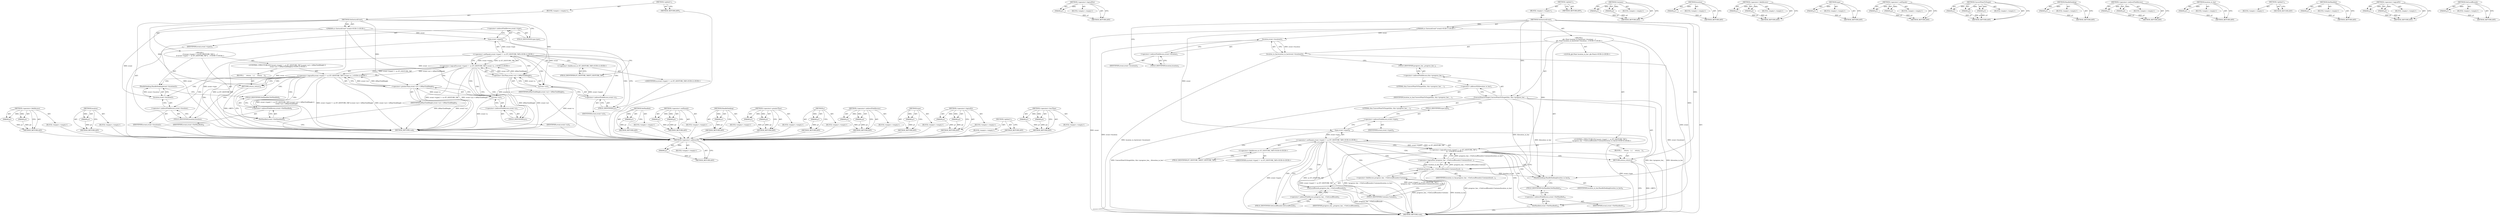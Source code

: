digraph "&lt;operator&gt;.lessThan" {
vulnerable_89 [label=<(METHOD,&lt;operator&gt;.addressOf)>];
vulnerable_90 [label=<(PARAM,p1)>];
vulnerable_91 [label=<(BLOCK,&lt;empty&gt;,&lt;empty&gt;)>];
vulnerable_92 [label=<(METHOD_RETURN,ANY)>];
vulnerable_112 [label=<(METHOD,&lt;operator&gt;.logicalNot)>];
vulnerable_113 [label=<(PARAM,p1)>];
vulnerable_114 [label=<(BLOCK,&lt;empty&gt;,&lt;empty&gt;)>];
vulnerable_115 [label=<(METHOD_RETURN,ANY)>];
vulnerable_6 [label=<(METHOD,&lt;global&gt;)<SUB>1</SUB>>];
vulnerable_7 [label=<(BLOCK,&lt;empty&gt;,&lt;empty&gt;)<SUB>1</SUB>>];
vulnerable_8 [label=<(METHOD,OnGestureEvent)<SUB>1</SUB>>];
vulnerable_9 [label="<(PARAM,ui::GestureEvent* event)<SUB>1</SUB>>"];
vulnerable_10 [label="<(BLOCK,{
  gfx::Point location_in_bar(event-&gt;location(...,{
  gfx::Point location_in_bar(event-&gt;location(...)<SUB>1</SUB>>"];
vulnerable_11 [label="<(LOCAL,gfx.Point location_in_bar: gfx.Point)<SUB>2</SUB>>"];
vulnerable_12 [label=<(location_in_bar,location_in_bar(event-&gt;location()))<SUB>2</SUB>>];
vulnerable_13 [label=<(location,event-&gt;location())<SUB>2</SUB>>];
vulnerable_14 [label=<(&lt;operator&gt;.indirectFieldAccess,event-&gt;location)<SUB>2</SUB>>];
vulnerable_15 [label=<(IDENTIFIER,event,event-&gt;location())<SUB>2</SUB>>];
vulnerable_16 [label=<(FIELD_IDENTIFIER,location,location)<SUB>2</SUB>>];
vulnerable_17 [label=<(ConvertPointToTarget,ConvertPointToTarget(this, this-&gt;progress_bar_,...)<SUB>3</SUB>>];
vulnerable_18 [label=<(LITERAL,this,ConvertPointToTarget(this, this-&gt;progress_bar_,...)<SUB>3</SUB>>];
vulnerable_19 [label=<(&lt;operator&gt;.indirectFieldAccess,this-&gt;progress_bar_)<SUB>3</SUB>>];
vulnerable_20 [label=<(LITERAL,this,ConvertPointToTarget(this, this-&gt;progress_bar_,...)<SUB>3</SUB>>];
vulnerable_21 [label=<(FIELD_IDENTIFIER,progress_bar_,progress_bar_)<SUB>3</SUB>>];
vulnerable_22 [label=<(&lt;operator&gt;.addressOf,&amp;location_in_bar)<SUB>3</SUB>>];
vulnerable_23 [label=<(IDENTIFIER,location_in_bar,ConvertPointToTarget(this, this-&gt;progress_bar_,...)<SUB>3</SUB>>];
vulnerable_24 [label="<(CONTROL_STRUCTURE,IF,if (event-&gt;type() != ui::ET_GESTURE_TAP ||
      !progress_bar_-&gt;GetLocalBounds().Contains(location_in_bar)))<SUB>4</SUB>>"];
vulnerable_25 [label="<(&lt;operator&gt;.logicalOr,event-&gt;type() != ui::ET_GESTURE_TAP ||
      !p...)<SUB>4</SUB>>"];
vulnerable_26 [label="<(&lt;operator&gt;.notEquals,event-&gt;type() != ui::ET_GESTURE_TAP)<SUB>4</SUB>>"];
vulnerable_27 [label=<(type,event-&gt;type())<SUB>4</SUB>>];
vulnerable_28 [label=<(&lt;operator&gt;.indirectFieldAccess,event-&gt;type)<SUB>4</SUB>>];
vulnerable_29 [label=<(IDENTIFIER,event,event-&gt;type())<SUB>4</SUB>>];
vulnerable_30 [label=<(FIELD_IDENTIFIER,type,type)<SUB>4</SUB>>];
vulnerable_31 [label="<(&lt;operator&gt;.fieldAccess,ui::ET_GESTURE_TAP)<SUB>4</SUB>>"];
vulnerable_32 [label="<(IDENTIFIER,ui,event-&gt;type() != ui::ET_GESTURE_TAP)<SUB>4</SUB>>"];
vulnerable_33 [label=<(FIELD_IDENTIFIER,ET_GESTURE_TAP,ET_GESTURE_TAP)<SUB>4</SUB>>];
vulnerable_34 [label=<(&lt;operator&gt;.logicalNot,!progress_bar_-&gt;GetLocalBounds().Contains(locat...)<SUB>5</SUB>>];
vulnerable_35 [label=<(Contains,progress_bar_-&gt;GetLocalBounds().Contains(locati...)<SUB>5</SUB>>];
vulnerable_36 [label=<(&lt;operator&gt;.fieldAccess,progress_bar_-&gt;GetLocalBounds().Contains)<SUB>5</SUB>>];
vulnerable_37 [label=<(GetLocalBounds,progress_bar_-&gt;GetLocalBounds())<SUB>5</SUB>>];
vulnerable_38 [label=<(&lt;operator&gt;.indirectFieldAccess,progress_bar_-&gt;GetLocalBounds)<SUB>5</SUB>>];
vulnerable_39 [label=<(IDENTIFIER,progress_bar_,progress_bar_-&gt;GetLocalBounds())<SUB>5</SUB>>];
vulnerable_40 [label=<(FIELD_IDENTIFIER,GetLocalBounds,GetLocalBounds)<SUB>5</SUB>>];
vulnerable_41 [label=<(FIELD_IDENTIFIER,Contains,Contains)<SUB>5</SUB>>];
vulnerable_42 [label=<(IDENTIFIER,location_in_bar,progress_bar_-&gt;GetLocalBounds().Contains(locati...)<SUB>5</SUB>>];
vulnerable_43 [label=<(BLOCK,{
     return;
   },{
     return;
   })<SUB>5</SUB>>];
vulnerable_44 [label=<(RETURN,return;,return;)<SUB>6</SUB>>];
vulnerable_45 [label=<(HandleSeeking,HandleSeeking(location_in_bar))<SUB>9</SUB>>];
vulnerable_46 [label=<(IDENTIFIER,location_in_bar,HandleSeeking(location_in_bar))<SUB>9</SUB>>];
vulnerable_47 [label=<(SetHandled,event-&gt;SetHandled())<SUB>10</SUB>>];
vulnerable_48 [label=<(&lt;operator&gt;.indirectFieldAccess,event-&gt;SetHandled)<SUB>10</SUB>>];
vulnerable_49 [label=<(IDENTIFIER,event,event-&gt;SetHandled())<SUB>10</SUB>>];
vulnerable_50 [label=<(FIELD_IDENTIFIER,SetHandled,SetHandled)<SUB>10</SUB>>];
vulnerable_51 [label=<(METHOD_RETURN,void)<SUB>1</SUB>>];
vulnerable_53 [label=<(METHOD_RETURN,ANY)<SUB>1</SUB>>];
vulnerable_116 [label=<(METHOD,Contains)>];
vulnerable_117 [label=<(PARAM,p1)>];
vulnerable_118 [label=<(PARAM,p2)>];
vulnerable_119 [label=<(BLOCK,&lt;empty&gt;,&lt;empty&gt;)>];
vulnerable_120 [label=<(METHOD_RETURN,ANY)>];
vulnerable_74 [label=<(METHOD,location)>];
vulnerable_75 [label=<(PARAM,p1)>];
vulnerable_76 [label=<(BLOCK,&lt;empty&gt;,&lt;empty&gt;)>];
vulnerable_77 [label=<(METHOD_RETURN,ANY)>];
vulnerable_107 [label=<(METHOD,&lt;operator&gt;.fieldAccess)>];
vulnerable_108 [label=<(PARAM,p1)>];
vulnerable_109 [label=<(PARAM,p2)>];
vulnerable_110 [label=<(BLOCK,&lt;empty&gt;,&lt;empty&gt;)>];
vulnerable_111 [label=<(METHOD_RETURN,ANY)>];
vulnerable_103 [label=<(METHOD,type)>];
vulnerable_104 [label=<(PARAM,p1)>];
vulnerable_105 [label=<(BLOCK,&lt;empty&gt;,&lt;empty&gt;)>];
vulnerable_106 [label=<(METHOD_RETURN,ANY)>];
vulnerable_98 [label=<(METHOD,&lt;operator&gt;.notEquals)>];
vulnerable_99 [label=<(PARAM,p1)>];
vulnerable_100 [label=<(PARAM,p2)>];
vulnerable_101 [label=<(BLOCK,&lt;empty&gt;,&lt;empty&gt;)>];
vulnerable_102 [label=<(METHOD_RETURN,ANY)>];
vulnerable_83 [label=<(METHOD,ConvertPointToTarget)>];
vulnerable_84 [label=<(PARAM,p1)>];
vulnerable_85 [label=<(PARAM,p2)>];
vulnerable_86 [label=<(PARAM,p3)>];
vulnerable_87 [label=<(BLOCK,&lt;empty&gt;,&lt;empty&gt;)>];
vulnerable_88 [label=<(METHOD_RETURN,ANY)>];
vulnerable_125 [label=<(METHOD,HandleSeeking)>];
vulnerable_126 [label=<(PARAM,p1)>];
vulnerable_127 [label=<(BLOCK,&lt;empty&gt;,&lt;empty&gt;)>];
vulnerable_128 [label=<(METHOD_RETURN,ANY)>];
vulnerable_78 [label=<(METHOD,&lt;operator&gt;.indirectFieldAccess)>];
vulnerable_79 [label=<(PARAM,p1)>];
vulnerable_80 [label=<(PARAM,p2)>];
vulnerable_81 [label=<(BLOCK,&lt;empty&gt;,&lt;empty&gt;)>];
vulnerable_82 [label=<(METHOD_RETURN,ANY)>];
vulnerable_70 [label=<(METHOD,location_in_bar)>];
vulnerable_71 [label=<(PARAM,p1)>];
vulnerable_72 [label=<(BLOCK,&lt;empty&gt;,&lt;empty&gt;)>];
vulnerable_73 [label=<(METHOD_RETURN,ANY)>];
vulnerable_64 [label=<(METHOD,&lt;global&gt;)<SUB>1</SUB>>];
vulnerable_65 [label=<(BLOCK,&lt;empty&gt;,&lt;empty&gt;)>];
vulnerable_66 [label=<(METHOD_RETURN,ANY)>];
vulnerable_129 [label=<(METHOD,SetHandled)>];
vulnerable_130 [label=<(PARAM,p1)>];
vulnerable_131 [label=<(BLOCK,&lt;empty&gt;,&lt;empty&gt;)>];
vulnerable_132 [label=<(METHOD_RETURN,ANY)>];
vulnerable_93 [label=<(METHOD,&lt;operator&gt;.logicalOr)>];
vulnerable_94 [label=<(PARAM,p1)>];
vulnerable_95 [label=<(PARAM,p2)>];
vulnerable_96 [label=<(BLOCK,&lt;empty&gt;,&lt;empty&gt;)>];
vulnerable_97 [label=<(METHOD_RETURN,ANY)>];
vulnerable_121 [label=<(METHOD,GetLocalBounds)>];
vulnerable_122 [label=<(PARAM,p1)>];
vulnerable_123 [label=<(BLOCK,&lt;empty&gt;,&lt;empty&gt;)>];
vulnerable_124 [label=<(METHOD_RETURN,ANY)>];
fixed_81 [label=<(METHOD,&lt;operator&gt;.fieldAccess)>];
fixed_82 [label=<(PARAM,p1)>];
fixed_83 [label=<(PARAM,p2)>];
fixed_84 [label=<(BLOCK,&lt;empty&gt;,&lt;empty&gt;)>];
fixed_85 [label=<(METHOD_RETURN,ANY)>];
fixed_104 [label=<(METHOD,location)>];
fixed_105 [label=<(PARAM,p1)>];
fixed_106 [label=<(BLOCK,&lt;empty&gt;,&lt;empty&gt;)>];
fixed_107 [label=<(METHOD_RETURN,ANY)>];
fixed_6 [label=<(METHOD,&lt;global&gt;)<SUB>1</SUB>>];
fixed_7 [label=<(BLOCK,&lt;empty&gt;,&lt;empty&gt;)<SUB>1</SUB>>];
fixed_8 [label=<(METHOD,OnGestureEvent)<SUB>1</SUB>>];
fixed_9 [label="<(PARAM,ui::GestureEvent* event)<SUB>1</SUB>>"];
fixed_10 [label="<(BLOCK,{
  if (event-&gt;type() != ui::ET_GESTURE_TAP || ...,{
  if (event-&gt;type() != ui::ET_GESTURE_TAP || ...)<SUB>1</SUB>>"];
fixed_11 [label="<(CONTROL_STRUCTURE,IF,if (event-&gt;type() != ui::ET_GESTURE_TAP || event-&gt;y() &lt; kMinClickHeight ||
      event-&gt;y() &gt; kMaxClickHeight))<SUB>2</SUB>>"];
fixed_12 [label="<(&lt;operator&gt;.logicalOr,event-&gt;type() != ui::ET_GESTURE_TAP || event-&gt;y...)<SUB>2</SUB>>"];
fixed_13 [label="<(&lt;operator&gt;.logicalOr,event-&gt;type() != ui::ET_GESTURE_TAP || event-&gt;y...)<SUB>2</SUB>>"];
fixed_14 [label="<(&lt;operator&gt;.notEquals,event-&gt;type() != ui::ET_GESTURE_TAP)<SUB>2</SUB>>"];
fixed_15 [label=<(type,event-&gt;type())<SUB>2</SUB>>];
fixed_16 [label=<(&lt;operator&gt;.indirectFieldAccess,event-&gt;type)<SUB>2</SUB>>];
fixed_17 [label=<(IDENTIFIER,event,event-&gt;type())<SUB>2</SUB>>];
fixed_18 [label=<(FIELD_IDENTIFIER,type,type)<SUB>2</SUB>>];
fixed_19 [label="<(&lt;operator&gt;.fieldAccess,ui::ET_GESTURE_TAP)<SUB>2</SUB>>"];
fixed_20 [label="<(IDENTIFIER,ui,event-&gt;type() != ui::ET_GESTURE_TAP)<SUB>2</SUB>>"];
fixed_21 [label=<(FIELD_IDENTIFIER,ET_GESTURE_TAP,ET_GESTURE_TAP)<SUB>2</SUB>>];
fixed_22 [label=<(&lt;operator&gt;.lessThan,event-&gt;y() &lt; kMinClickHeight)<SUB>2</SUB>>];
fixed_23 [label=<(y,event-&gt;y())<SUB>2</SUB>>];
fixed_24 [label=<(&lt;operator&gt;.indirectFieldAccess,event-&gt;y)<SUB>2</SUB>>];
fixed_25 [label=<(IDENTIFIER,event,event-&gt;y())<SUB>2</SUB>>];
fixed_26 [label=<(FIELD_IDENTIFIER,y,y)<SUB>2</SUB>>];
fixed_27 [label=<(IDENTIFIER,kMinClickHeight,event-&gt;y() &lt; kMinClickHeight)<SUB>2</SUB>>];
fixed_28 [label=<(&lt;operator&gt;.greaterThan,event-&gt;y() &gt; kMaxClickHeight)<SUB>3</SUB>>];
fixed_29 [label=<(y,event-&gt;y())<SUB>3</SUB>>];
fixed_30 [label=<(&lt;operator&gt;.indirectFieldAccess,event-&gt;y)<SUB>3</SUB>>];
fixed_31 [label=<(IDENTIFIER,event,event-&gt;y())<SUB>3</SUB>>];
fixed_32 [label=<(FIELD_IDENTIFIER,y,y)<SUB>3</SUB>>];
fixed_33 [label=<(IDENTIFIER,kMaxClickHeight,event-&gt;y() &gt; kMaxClickHeight)<SUB>3</SUB>>];
fixed_34 [label=<(BLOCK,{
     return;
   },{
     return;
   })<SUB>3</SUB>>];
fixed_35 [label=<(RETURN,return;,return;)<SUB>4</SUB>>];
fixed_36 [label=<(HandleSeeking,HandleSeeking(event-&gt;location()))<SUB>7</SUB>>];
fixed_37 [label=<(location,event-&gt;location())<SUB>7</SUB>>];
fixed_38 [label=<(&lt;operator&gt;.indirectFieldAccess,event-&gt;location)<SUB>7</SUB>>];
fixed_39 [label=<(IDENTIFIER,event,event-&gt;location())<SUB>7</SUB>>];
fixed_40 [label=<(FIELD_IDENTIFIER,location,location)<SUB>7</SUB>>];
fixed_41 [label=<(SetHandled,event-&gt;SetHandled())<SUB>8</SUB>>];
fixed_42 [label=<(&lt;operator&gt;.indirectFieldAccess,event-&gt;SetHandled)<SUB>8</SUB>>];
fixed_43 [label=<(IDENTIFIER,event,event-&gt;SetHandled())<SUB>8</SUB>>];
fixed_44 [label=<(FIELD_IDENTIFIER,SetHandled,SetHandled)<SUB>8</SUB>>];
fixed_45 [label=<(METHOD_RETURN,void)<SUB>1</SUB>>];
fixed_47 [label=<(METHOD_RETURN,ANY)<SUB>1</SUB>>];
fixed_108 [label=<(METHOD,SetHandled)>];
fixed_109 [label=<(PARAM,p1)>];
fixed_110 [label=<(BLOCK,&lt;empty&gt;,&lt;empty&gt;)>];
fixed_111 [label=<(METHOD_RETURN,ANY)>];
fixed_67 [label=<(METHOD,&lt;operator&gt;.notEquals)>];
fixed_68 [label=<(PARAM,p1)>];
fixed_69 [label=<(PARAM,p2)>];
fixed_70 [label=<(BLOCK,&lt;empty&gt;,&lt;empty&gt;)>];
fixed_71 [label=<(METHOD_RETURN,ANY)>];
fixed_100 [label=<(METHOD,HandleSeeking)>];
fixed_101 [label=<(PARAM,p1)>];
fixed_102 [label=<(BLOCK,&lt;empty&gt;,&lt;empty&gt;)>];
fixed_103 [label=<(METHOD_RETURN,ANY)>];
fixed_95 [label=<(METHOD,&lt;operator&gt;.greaterThan)>];
fixed_96 [label=<(PARAM,p1)>];
fixed_97 [label=<(PARAM,p2)>];
fixed_98 [label=<(BLOCK,&lt;empty&gt;,&lt;empty&gt;)>];
fixed_99 [label=<(METHOD_RETURN,ANY)>];
fixed_91 [label=<(METHOD,y)>];
fixed_92 [label=<(PARAM,p1)>];
fixed_93 [label=<(BLOCK,&lt;empty&gt;,&lt;empty&gt;)>];
fixed_94 [label=<(METHOD_RETURN,ANY)>];
fixed_76 [label=<(METHOD,&lt;operator&gt;.indirectFieldAccess)>];
fixed_77 [label=<(PARAM,p1)>];
fixed_78 [label=<(PARAM,p2)>];
fixed_79 [label=<(BLOCK,&lt;empty&gt;,&lt;empty&gt;)>];
fixed_80 [label=<(METHOD_RETURN,ANY)>];
fixed_72 [label=<(METHOD,type)>];
fixed_73 [label=<(PARAM,p1)>];
fixed_74 [label=<(BLOCK,&lt;empty&gt;,&lt;empty&gt;)>];
fixed_75 [label=<(METHOD_RETURN,ANY)>];
fixed_62 [label=<(METHOD,&lt;operator&gt;.logicalOr)>];
fixed_63 [label=<(PARAM,p1)>];
fixed_64 [label=<(PARAM,p2)>];
fixed_65 [label=<(BLOCK,&lt;empty&gt;,&lt;empty&gt;)>];
fixed_66 [label=<(METHOD_RETURN,ANY)>];
fixed_56 [label=<(METHOD,&lt;global&gt;)<SUB>1</SUB>>];
fixed_57 [label=<(BLOCK,&lt;empty&gt;,&lt;empty&gt;)>];
fixed_58 [label=<(METHOD_RETURN,ANY)>];
fixed_86 [label=<(METHOD,&lt;operator&gt;.lessThan)>];
fixed_87 [label=<(PARAM,p1)>];
fixed_88 [label=<(PARAM,p2)>];
fixed_89 [label=<(BLOCK,&lt;empty&gt;,&lt;empty&gt;)>];
fixed_90 [label=<(METHOD_RETURN,ANY)>];
vulnerable_89 -> vulnerable_90  [key=0, label="AST: "];
vulnerable_89 -> vulnerable_90  [key=1, label="DDG: "];
vulnerable_89 -> vulnerable_91  [key=0, label="AST: "];
vulnerable_89 -> vulnerable_92  [key=0, label="AST: "];
vulnerable_89 -> vulnerable_92  [key=1, label="CFG: "];
vulnerable_90 -> vulnerable_92  [key=0, label="DDG: p1"];
vulnerable_112 -> vulnerable_113  [key=0, label="AST: "];
vulnerable_112 -> vulnerable_113  [key=1, label="DDG: "];
vulnerable_112 -> vulnerable_114  [key=0, label="AST: "];
vulnerable_112 -> vulnerable_115  [key=0, label="AST: "];
vulnerable_112 -> vulnerable_115  [key=1, label="CFG: "];
vulnerable_113 -> vulnerable_115  [key=0, label="DDG: p1"];
vulnerable_6 -> vulnerable_7  [key=0, label="AST: "];
vulnerable_6 -> vulnerable_53  [key=0, label="AST: "];
vulnerable_6 -> vulnerable_53  [key=1, label="CFG: "];
vulnerable_7 -> vulnerable_8  [key=0, label="AST: "];
vulnerable_8 -> vulnerable_9  [key=0, label="AST: "];
vulnerable_8 -> vulnerable_9  [key=1, label="DDG: "];
vulnerable_8 -> vulnerable_10  [key=0, label="AST: "];
vulnerable_8 -> vulnerable_51  [key=0, label="AST: "];
vulnerable_8 -> vulnerable_16  [key=0, label="CFG: "];
vulnerable_8 -> vulnerable_17  [key=0, label="DDG: "];
vulnerable_8 -> vulnerable_45  [key=0, label="DDG: "];
vulnerable_8 -> vulnerable_44  [key=0, label="DDG: "];
vulnerable_8 -> vulnerable_35  [key=0, label="DDG: "];
vulnerable_9 -> vulnerable_51  [key=0, label="DDG: event"];
vulnerable_9 -> vulnerable_47  [key=0, label="DDG: event"];
vulnerable_9 -> vulnerable_13  [key=0, label="DDG: event"];
vulnerable_9 -> vulnerable_27  [key=0, label="DDG: event"];
vulnerable_10 -> vulnerable_11  [key=0, label="AST: "];
vulnerable_10 -> vulnerable_12  [key=0, label="AST: "];
vulnerable_10 -> vulnerable_17  [key=0, label="AST: "];
vulnerable_10 -> vulnerable_24  [key=0, label="AST: "];
vulnerable_10 -> vulnerable_45  [key=0, label="AST: "];
vulnerable_10 -> vulnerable_47  [key=0, label="AST: "];
vulnerable_12 -> vulnerable_13  [key=0, label="AST: "];
vulnerable_12 -> vulnerable_21  [key=0, label="CFG: "];
vulnerable_12 -> vulnerable_51  [key=0, label="DDG: event-&gt;location()"];
vulnerable_12 -> vulnerable_51  [key=1, label="DDG: location_in_bar(event-&gt;location())"];
vulnerable_13 -> vulnerable_14  [key=0, label="AST: "];
vulnerable_13 -> vulnerable_12  [key=0, label="CFG: "];
vulnerable_13 -> vulnerable_12  [key=1, label="DDG: event-&gt;location"];
vulnerable_13 -> vulnerable_51  [key=0, label="DDG: event-&gt;location"];
vulnerable_14 -> vulnerable_15  [key=0, label="AST: "];
vulnerable_14 -> vulnerable_16  [key=0, label="AST: "];
vulnerable_14 -> vulnerable_13  [key=0, label="CFG: "];
vulnerable_16 -> vulnerable_14  [key=0, label="CFG: "];
vulnerable_17 -> vulnerable_18  [key=0, label="AST: "];
vulnerable_17 -> vulnerable_19  [key=0, label="AST: "];
vulnerable_17 -> vulnerable_22  [key=0, label="AST: "];
vulnerable_17 -> vulnerable_30  [key=0, label="CFG: "];
vulnerable_17 -> vulnerable_51  [key=0, label="DDG: this-&gt;progress_bar_"];
vulnerable_17 -> vulnerable_51  [key=1, label="DDG: &amp;location_in_bar"];
vulnerable_17 -> vulnerable_51  [key=2, label="DDG: ConvertPointToTarget(this, this-&gt;progress_bar_, &amp;location_in_bar)"];
vulnerable_17 -> vulnerable_45  [key=0, label="DDG: &amp;location_in_bar"];
vulnerable_17 -> vulnerable_35  [key=0, label="DDG: &amp;location_in_bar"];
vulnerable_19 -> vulnerable_20  [key=0, label="AST: "];
vulnerable_19 -> vulnerable_21  [key=0, label="AST: "];
vulnerable_19 -> vulnerable_22  [key=0, label="CFG: "];
vulnerable_21 -> vulnerable_19  [key=0, label="CFG: "];
vulnerable_22 -> vulnerable_23  [key=0, label="AST: "];
vulnerable_22 -> vulnerable_17  [key=0, label="CFG: "];
vulnerable_24 -> vulnerable_25  [key=0, label="AST: "];
vulnerable_24 -> vulnerable_43  [key=0, label="AST: "];
vulnerable_25 -> vulnerable_26  [key=0, label="AST: "];
vulnerable_25 -> vulnerable_34  [key=0, label="AST: "];
vulnerable_25 -> vulnerable_44  [key=0, label="CFG: "];
vulnerable_25 -> vulnerable_44  [key=1, label="CDG: "];
vulnerable_25 -> vulnerable_45  [key=0, label="CFG: "];
vulnerable_25 -> vulnerable_45  [key=1, label="CDG: "];
vulnerable_25 -> vulnerable_51  [key=0, label="DDG: event-&gt;type() != ui::ET_GESTURE_TAP"];
vulnerable_25 -> vulnerable_51  [key=1, label="DDG: !progress_bar_-&gt;GetLocalBounds().Contains(location_in_bar)"];
vulnerable_25 -> vulnerable_51  [key=2, label="DDG: event-&gt;type() != ui::ET_GESTURE_TAP ||
      !progress_bar_-&gt;GetLocalBounds().Contains(location_in_bar)"];
vulnerable_25 -> vulnerable_47  [key=0, label="CDG: "];
vulnerable_25 -> vulnerable_48  [key=0, label="CDG: "];
vulnerable_25 -> vulnerable_50  [key=0, label="CDG: "];
vulnerable_26 -> vulnerable_27  [key=0, label="AST: "];
vulnerable_26 -> vulnerable_31  [key=0, label="AST: "];
vulnerable_26 -> vulnerable_25  [key=0, label="CFG: "];
vulnerable_26 -> vulnerable_25  [key=1, label="DDG: event-&gt;type()"];
vulnerable_26 -> vulnerable_25  [key=2, label="DDG: ui::ET_GESTURE_TAP"];
vulnerable_26 -> vulnerable_40  [key=0, label="CFG: "];
vulnerable_26 -> vulnerable_40  [key=1, label="CDG: "];
vulnerable_26 -> vulnerable_51  [key=0, label="DDG: event-&gt;type()"];
vulnerable_26 -> vulnerable_51  [key=1, label="DDG: ui::ET_GESTURE_TAP"];
vulnerable_26 -> vulnerable_34  [key=0, label="CDG: "];
vulnerable_26 -> vulnerable_36  [key=0, label="CDG: "];
vulnerable_26 -> vulnerable_35  [key=0, label="CDG: "];
vulnerable_26 -> vulnerable_37  [key=0, label="CDG: "];
vulnerable_26 -> vulnerable_38  [key=0, label="CDG: "];
vulnerable_26 -> vulnerable_41  [key=0, label="CDG: "];
vulnerable_27 -> vulnerable_28  [key=0, label="AST: "];
vulnerable_27 -> vulnerable_33  [key=0, label="CFG: "];
vulnerable_27 -> vulnerable_51  [key=0, label="DDG: event-&gt;type"];
vulnerable_27 -> vulnerable_26  [key=0, label="DDG: event-&gt;type"];
vulnerable_28 -> vulnerable_29  [key=0, label="AST: "];
vulnerable_28 -> vulnerable_30  [key=0, label="AST: "];
vulnerable_28 -> vulnerable_27  [key=0, label="CFG: "];
vulnerable_30 -> vulnerable_28  [key=0, label="CFG: "];
vulnerable_31 -> vulnerable_32  [key=0, label="AST: "];
vulnerable_31 -> vulnerable_33  [key=0, label="AST: "];
vulnerable_31 -> vulnerable_26  [key=0, label="CFG: "];
vulnerable_33 -> vulnerable_31  [key=0, label="CFG: "];
vulnerable_34 -> vulnerable_35  [key=0, label="AST: "];
vulnerable_34 -> vulnerable_25  [key=0, label="CFG: "];
vulnerable_34 -> vulnerable_25  [key=1, label="DDG: progress_bar_-&gt;GetLocalBounds().Contains(location_in_bar)"];
vulnerable_34 -> vulnerable_51  [key=0, label="DDG: progress_bar_-&gt;GetLocalBounds().Contains(location_in_bar)"];
vulnerable_35 -> vulnerable_36  [key=0, label="AST: "];
vulnerable_35 -> vulnerable_42  [key=0, label="AST: "];
vulnerable_35 -> vulnerable_34  [key=0, label="CFG: "];
vulnerable_35 -> vulnerable_34  [key=1, label="DDG: progress_bar_-&gt;GetLocalBounds().Contains"];
vulnerable_35 -> vulnerable_34  [key=2, label="DDG: location_in_bar"];
vulnerable_35 -> vulnerable_51  [key=0, label="DDG: progress_bar_-&gt;GetLocalBounds().Contains"];
vulnerable_35 -> vulnerable_51  [key=1, label="DDG: location_in_bar"];
vulnerable_35 -> vulnerable_45  [key=0, label="DDG: location_in_bar"];
vulnerable_36 -> vulnerable_37  [key=0, label="AST: "];
vulnerable_36 -> vulnerable_41  [key=0, label="AST: "];
vulnerable_36 -> vulnerable_35  [key=0, label="CFG: "];
vulnerable_37 -> vulnerable_38  [key=0, label="AST: "];
vulnerable_37 -> vulnerable_41  [key=0, label="CFG: "];
vulnerable_37 -> vulnerable_51  [key=0, label="DDG: progress_bar_-&gt;GetLocalBounds"];
vulnerable_38 -> vulnerable_39  [key=0, label="AST: "];
vulnerable_38 -> vulnerable_40  [key=0, label="AST: "];
vulnerable_38 -> vulnerable_37  [key=0, label="CFG: "];
vulnerable_40 -> vulnerable_38  [key=0, label="CFG: "];
vulnerable_41 -> vulnerable_36  [key=0, label="CFG: "];
vulnerable_43 -> vulnerable_44  [key=0, label="AST: "];
vulnerable_44 -> vulnerable_51  [key=0, label="CFG: "];
vulnerable_44 -> vulnerable_51  [key=1, label="DDG: &lt;RET&gt;"];
vulnerable_45 -> vulnerable_46  [key=0, label="AST: "];
vulnerable_45 -> vulnerable_50  [key=0, label="CFG: "];
vulnerable_47 -> vulnerable_48  [key=0, label="AST: "];
vulnerable_47 -> vulnerable_51  [key=0, label="CFG: "];
vulnerable_48 -> vulnerable_49  [key=0, label="AST: "];
vulnerable_48 -> vulnerable_50  [key=0, label="AST: "];
vulnerable_48 -> vulnerable_47  [key=0, label="CFG: "];
vulnerable_50 -> vulnerable_48  [key=0, label="CFG: "];
vulnerable_116 -> vulnerable_117  [key=0, label="AST: "];
vulnerable_116 -> vulnerable_117  [key=1, label="DDG: "];
vulnerable_116 -> vulnerable_119  [key=0, label="AST: "];
vulnerable_116 -> vulnerable_118  [key=0, label="AST: "];
vulnerable_116 -> vulnerable_118  [key=1, label="DDG: "];
vulnerable_116 -> vulnerable_120  [key=0, label="AST: "];
vulnerable_116 -> vulnerable_120  [key=1, label="CFG: "];
vulnerable_117 -> vulnerable_120  [key=0, label="DDG: p1"];
vulnerable_118 -> vulnerable_120  [key=0, label="DDG: p2"];
vulnerable_74 -> vulnerable_75  [key=0, label="AST: "];
vulnerable_74 -> vulnerable_75  [key=1, label="DDG: "];
vulnerable_74 -> vulnerable_76  [key=0, label="AST: "];
vulnerable_74 -> vulnerable_77  [key=0, label="AST: "];
vulnerable_74 -> vulnerable_77  [key=1, label="CFG: "];
vulnerable_75 -> vulnerable_77  [key=0, label="DDG: p1"];
vulnerable_107 -> vulnerable_108  [key=0, label="AST: "];
vulnerable_107 -> vulnerable_108  [key=1, label="DDG: "];
vulnerable_107 -> vulnerable_110  [key=0, label="AST: "];
vulnerable_107 -> vulnerable_109  [key=0, label="AST: "];
vulnerable_107 -> vulnerable_109  [key=1, label="DDG: "];
vulnerable_107 -> vulnerable_111  [key=0, label="AST: "];
vulnerable_107 -> vulnerable_111  [key=1, label="CFG: "];
vulnerable_108 -> vulnerable_111  [key=0, label="DDG: p1"];
vulnerable_109 -> vulnerable_111  [key=0, label="DDG: p2"];
vulnerable_103 -> vulnerable_104  [key=0, label="AST: "];
vulnerable_103 -> vulnerable_104  [key=1, label="DDG: "];
vulnerable_103 -> vulnerable_105  [key=0, label="AST: "];
vulnerable_103 -> vulnerable_106  [key=0, label="AST: "];
vulnerable_103 -> vulnerable_106  [key=1, label="CFG: "];
vulnerable_104 -> vulnerable_106  [key=0, label="DDG: p1"];
vulnerable_98 -> vulnerable_99  [key=0, label="AST: "];
vulnerable_98 -> vulnerable_99  [key=1, label="DDG: "];
vulnerable_98 -> vulnerable_101  [key=0, label="AST: "];
vulnerable_98 -> vulnerable_100  [key=0, label="AST: "];
vulnerable_98 -> vulnerable_100  [key=1, label="DDG: "];
vulnerable_98 -> vulnerable_102  [key=0, label="AST: "];
vulnerable_98 -> vulnerable_102  [key=1, label="CFG: "];
vulnerable_99 -> vulnerable_102  [key=0, label="DDG: p1"];
vulnerable_100 -> vulnerable_102  [key=0, label="DDG: p2"];
vulnerable_83 -> vulnerable_84  [key=0, label="AST: "];
vulnerable_83 -> vulnerable_84  [key=1, label="DDG: "];
vulnerable_83 -> vulnerable_87  [key=0, label="AST: "];
vulnerable_83 -> vulnerable_85  [key=0, label="AST: "];
vulnerable_83 -> vulnerable_85  [key=1, label="DDG: "];
vulnerable_83 -> vulnerable_88  [key=0, label="AST: "];
vulnerable_83 -> vulnerable_88  [key=1, label="CFG: "];
vulnerable_83 -> vulnerable_86  [key=0, label="AST: "];
vulnerable_83 -> vulnerable_86  [key=1, label="DDG: "];
vulnerable_84 -> vulnerable_88  [key=0, label="DDG: p1"];
vulnerable_85 -> vulnerable_88  [key=0, label="DDG: p2"];
vulnerable_86 -> vulnerable_88  [key=0, label="DDG: p3"];
vulnerable_125 -> vulnerable_126  [key=0, label="AST: "];
vulnerable_125 -> vulnerable_126  [key=1, label="DDG: "];
vulnerable_125 -> vulnerable_127  [key=0, label="AST: "];
vulnerable_125 -> vulnerable_128  [key=0, label="AST: "];
vulnerable_125 -> vulnerable_128  [key=1, label="CFG: "];
vulnerable_126 -> vulnerable_128  [key=0, label="DDG: p1"];
vulnerable_78 -> vulnerable_79  [key=0, label="AST: "];
vulnerable_78 -> vulnerable_79  [key=1, label="DDG: "];
vulnerable_78 -> vulnerable_81  [key=0, label="AST: "];
vulnerable_78 -> vulnerable_80  [key=0, label="AST: "];
vulnerable_78 -> vulnerable_80  [key=1, label="DDG: "];
vulnerable_78 -> vulnerable_82  [key=0, label="AST: "];
vulnerable_78 -> vulnerable_82  [key=1, label="CFG: "];
vulnerable_79 -> vulnerable_82  [key=0, label="DDG: p1"];
vulnerable_80 -> vulnerable_82  [key=0, label="DDG: p2"];
vulnerable_70 -> vulnerable_71  [key=0, label="AST: "];
vulnerable_70 -> vulnerable_71  [key=1, label="DDG: "];
vulnerable_70 -> vulnerable_72  [key=0, label="AST: "];
vulnerable_70 -> vulnerable_73  [key=0, label="AST: "];
vulnerable_70 -> vulnerable_73  [key=1, label="CFG: "];
vulnerable_71 -> vulnerable_73  [key=0, label="DDG: p1"];
vulnerable_64 -> vulnerable_65  [key=0, label="AST: "];
vulnerable_64 -> vulnerable_66  [key=0, label="AST: "];
vulnerable_64 -> vulnerable_66  [key=1, label="CFG: "];
vulnerable_129 -> vulnerable_130  [key=0, label="AST: "];
vulnerable_129 -> vulnerable_130  [key=1, label="DDG: "];
vulnerable_129 -> vulnerable_131  [key=0, label="AST: "];
vulnerable_129 -> vulnerable_132  [key=0, label="AST: "];
vulnerable_129 -> vulnerable_132  [key=1, label="CFG: "];
vulnerable_130 -> vulnerable_132  [key=0, label="DDG: p1"];
vulnerable_93 -> vulnerable_94  [key=0, label="AST: "];
vulnerable_93 -> vulnerable_94  [key=1, label="DDG: "];
vulnerable_93 -> vulnerable_96  [key=0, label="AST: "];
vulnerable_93 -> vulnerable_95  [key=0, label="AST: "];
vulnerable_93 -> vulnerable_95  [key=1, label="DDG: "];
vulnerable_93 -> vulnerable_97  [key=0, label="AST: "];
vulnerable_93 -> vulnerable_97  [key=1, label="CFG: "];
vulnerable_94 -> vulnerable_97  [key=0, label="DDG: p1"];
vulnerable_95 -> vulnerable_97  [key=0, label="DDG: p2"];
vulnerable_121 -> vulnerable_122  [key=0, label="AST: "];
vulnerable_121 -> vulnerable_122  [key=1, label="DDG: "];
vulnerable_121 -> vulnerable_123  [key=0, label="AST: "];
vulnerable_121 -> vulnerable_124  [key=0, label="AST: "];
vulnerable_121 -> vulnerable_124  [key=1, label="CFG: "];
vulnerable_122 -> vulnerable_124  [key=0, label="DDG: p1"];
fixed_81 -> fixed_82  [key=0, label="AST: "];
fixed_81 -> fixed_82  [key=1, label="DDG: "];
fixed_81 -> fixed_84  [key=0, label="AST: "];
fixed_81 -> fixed_83  [key=0, label="AST: "];
fixed_81 -> fixed_83  [key=1, label="DDG: "];
fixed_81 -> fixed_85  [key=0, label="AST: "];
fixed_81 -> fixed_85  [key=1, label="CFG: "];
fixed_82 -> fixed_85  [key=0, label="DDG: p1"];
fixed_83 -> fixed_85  [key=0, label="DDG: p2"];
fixed_84 -> vulnerable_89  [key=0];
fixed_85 -> vulnerable_89  [key=0];
fixed_104 -> fixed_105  [key=0, label="AST: "];
fixed_104 -> fixed_105  [key=1, label="DDG: "];
fixed_104 -> fixed_106  [key=0, label="AST: "];
fixed_104 -> fixed_107  [key=0, label="AST: "];
fixed_104 -> fixed_107  [key=1, label="CFG: "];
fixed_105 -> fixed_107  [key=0, label="DDG: p1"];
fixed_106 -> vulnerable_89  [key=0];
fixed_107 -> vulnerable_89  [key=0];
fixed_6 -> fixed_7  [key=0, label="AST: "];
fixed_6 -> fixed_47  [key=0, label="AST: "];
fixed_6 -> fixed_47  [key=1, label="CFG: "];
fixed_7 -> fixed_8  [key=0, label="AST: "];
fixed_8 -> fixed_9  [key=0, label="AST: "];
fixed_8 -> fixed_9  [key=1, label="DDG: "];
fixed_8 -> fixed_10  [key=0, label="AST: "];
fixed_8 -> fixed_45  [key=0, label="AST: "];
fixed_8 -> fixed_18  [key=0, label="CFG: "];
fixed_8 -> fixed_35  [key=0, label="DDG: "];
fixed_8 -> fixed_28  [key=0, label="DDG: "];
fixed_8 -> fixed_22  [key=0, label="DDG: "];
fixed_9 -> fixed_45  [key=0, label="DDG: event"];
fixed_9 -> fixed_41  [key=0, label="DDG: event"];
fixed_9 -> fixed_37  [key=0, label="DDG: event"];
fixed_9 -> fixed_29  [key=0, label="DDG: event"];
fixed_9 -> fixed_15  [key=0, label="DDG: event"];
fixed_9 -> fixed_23  [key=0, label="DDG: event"];
fixed_10 -> fixed_11  [key=0, label="AST: "];
fixed_10 -> fixed_36  [key=0, label="AST: "];
fixed_10 -> fixed_41  [key=0, label="AST: "];
fixed_11 -> fixed_12  [key=0, label="AST: "];
fixed_11 -> fixed_34  [key=0, label="AST: "];
fixed_12 -> fixed_13  [key=0, label="AST: "];
fixed_12 -> fixed_28  [key=0, label="AST: "];
fixed_12 -> fixed_35  [key=0, label="CFG: "];
fixed_12 -> fixed_35  [key=1, label="CDG: "];
fixed_12 -> fixed_40  [key=0, label="CFG: "];
fixed_12 -> fixed_40  [key=1, label="CDG: "];
fixed_12 -> fixed_45  [key=0, label="DDG: event-&gt;type() != ui::ET_GESTURE_TAP || event-&gt;y() &lt; kMinClickHeight"];
fixed_12 -> fixed_45  [key=1, label="DDG: event-&gt;y() &gt; kMaxClickHeight"];
fixed_12 -> fixed_45  [key=2, label="DDG: event-&gt;type() != ui::ET_GESTURE_TAP || event-&gt;y() &lt; kMinClickHeight ||
      event-&gt;y() &gt; kMaxClickHeight"];
fixed_12 -> fixed_42  [key=0, label="CDG: "];
fixed_12 -> fixed_36  [key=0, label="CDG: "];
fixed_12 -> fixed_44  [key=0, label="CDG: "];
fixed_12 -> fixed_37  [key=0, label="CDG: "];
fixed_12 -> fixed_38  [key=0, label="CDG: "];
fixed_12 -> fixed_41  [key=0, label="CDG: "];
fixed_13 -> fixed_14  [key=0, label="AST: "];
fixed_13 -> fixed_22  [key=0, label="AST: "];
fixed_13 -> fixed_12  [key=0, label="CFG: "];
fixed_13 -> fixed_12  [key=1, label="DDG: event-&gt;type() != ui::ET_GESTURE_TAP"];
fixed_13 -> fixed_12  [key=2, label="DDG: event-&gt;y() &lt; kMinClickHeight"];
fixed_13 -> fixed_32  [key=0, label="CFG: "];
fixed_13 -> fixed_32  [key=1, label="CDG: "];
fixed_13 -> fixed_45  [key=0, label="DDG: event-&gt;type() != ui::ET_GESTURE_TAP"];
fixed_13 -> fixed_45  [key=1, label="DDG: event-&gt;y() &lt; kMinClickHeight"];
fixed_13 -> fixed_30  [key=0, label="CDG: "];
fixed_13 -> fixed_29  [key=0, label="CDG: "];
fixed_13 -> fixed_28  [key=0, label="CDG: "];
fixed_14 -> fixed_15  [key=0, label="AST: "];
fixed_14 -> fixed_19  [key=0, label="AST: "];
fixed_14 -> fixed_13  [key=0, label="CFG: "];
fixed_14 -> fixed_13  [key=1, label="DDG: event-&gt;type()"];
fixed_14 -> fixed_13  [key=2, label="DDG: ui::ET_GESTURE_TAP"];
fixed_14 -> fixed_26  [key=0, label="CFG: "];
fixed_14 -> fixed_26  [key=1, label="CDG: "];
fixed_14 -> fixed_45  [key=0, label="DDG: event-&gt;type()"];
fixed_14 -> fixed_45  [key=1, label="DDG: ui::ET_GESTURE_TAP"];
fixed_14 -> fixed_24  [key=0, label="CDG: "];
fixed_14 -> fixed_23  [key=0, label="CDG: "];
fixed_14 -> fixed_22  [key=0, label="CDG: "];
fixed_15 -> fixed_16  [key=0, label="AST: "];
fixed_15 -> fixed_21  [key=0, label="CFG: "];
fixed_15 -> fixed_45  [key=0, label="DDG: event-&gt;type"];
fixed_15 -> fixed_14  [key=0, label="DDG: event-&gt;type"];
fixed_16 -> fixed_17  [key=0, label="AST: "];
fixed_16 -> fixed_18  [key=0, label="AST: "];
fixed_16 -> fixed_15  [key=0, label="CFG: "];
fixed_17 -> vulnerable_89  [key=0];
fixed_18 -> fixed_16  [key=0, label="CFG: "];
fixed_19 -> fixed_20  [key=0, label="AST: "];
fixed_19 -> fixed_21  [key=0, label="AST: "];
fixed_19 -> fixed_14  [key=0, label="CFG: "];
fixed_20 -> vulnerable_89  [key=0];
fixed_21 -> fixed_19  [key=0, label="CFG: "];
fixed_22 -> fixed_23  [key=0, label="AST: "];
fixed_22 -> fixed_27  [key=0, label="AST: "];
fixed_22 -> fixed_13  [key=0, label="CFG: "];
fixed_22 -> fixed_13  [key=1, label="DDG: event-&gt;y()"];
fixed_22 -> fixed_13  [key=2, label="DDG: kMinClickHeight"];
fixed_22 -> fixed_45  [key=0, label="DDG: event-&gt;y()"];
fixed_22 -> fixed_45  [key=1, label="DDG: kMinClickHeight"];
fixed_23 -> fixed_24  [key=0, label="AST: "];
fixed_23 -> fixed_22  [key=0, label="CFG: "];
fixed_23 -> fixed_22  [key=1, label="DDG: event-&gt;y"];
fixed_23 -> fixed_45  [key=0, label="DDG: event-&gt;y"];
fixed_23 -> fixed_29  [key=0, label="DDG: event-&gt;y"];
fixed_24 -> fixed_25  [key=0, label="AST: "];
fixed_24 -> fixed_26  [key=0, label="AST: "];
fixed_24 -> fixed_23  [key=0, label="CFG: "];
fixed_25 -> vulnerable_89  [key=0];
fixed_26 -> fixed_24  [key=0, label="CFG: "];
fixed_27 -> vulnerable_89  [key=0];
fixed_28 -> fixed_29  [key=0, label="AST: "];
fixed_28 -> fixed_33  [key=0, label="AST: "];
fixed_28 -> fixed_12  [key=0, label="CFG: "];
fixed_28 -> fixed_12  [key=1, label="DDG: event-&gt;y()"];
fixed_28 -> fixed_12  [key=2, label="DDG: kMaxClickHeight"];
fixed_28 -> fixed_45  [key=0, label="DDG: event-&gt;y()"];
fixed_28 -> fixed_45  [key=1, label="DDG: kMaxClickHeight"];
fixed_29 -> fixed_30  [key=0, label="AST: "];
fixed_29 -> fixed_28  [key=0, label="CFG: "];
fixed_29 -> fixed_28  [key=1, label="DDG: event-&gt;y"];
fixed_29 -> fixed_45  [key=0, label="DDG: event-&gt;y"];
fixed_30 -> fixed_31  [key=0, label="AST: "];
fixed_30 -> fixed_32  [key=0, label="AST: "];
fixed_30 -> fixed_29  [key=0, label="CFG: "];
fixed_31 -> vulnerable_89  [key=0];
fixed_32 -> fixed_30  [key=0, label="CFG: "];
fixed_33 -> vulnerable_89  [key=0];
fixed_34 -> fixed_35  [key=0, label="AST: "];
fixed_35 -> fixed_45  [key=0, label="CFG: "];
fixed_35 -> fixed_45  [key=1, label="DDG: &lt;RET&gt;"];
fixed_36 -> fixed_37  [key=0, label="AST: "];
fixed_36 -> fixed_44  [key=0, label="CFG: "];
fixed_37 -> fixed_38  [key=0, label="AST: "];
fixed_37 -> fixed_36  [key=0, label="CFG: "];
fixed_37 -> fixed_36  [key=1, label="DDG: event-&gt;location"];
fixed_38 -> fixed_39  [key=0, label="AST: "];
fixed_38 -> fixed_40  [key=0, label="AST: "];
fixed_38 -> fixed_37  [key=0, label="CFG: "];
fixed_39 -> vulnerable_89  [key=0];
fixed_40 -> fixed_38  [key=0, label="CFG: "];
fixed_41 -> fixed_42  [key=0, label="AST: "];
fixed_41 -> fixed_45  [key=0, label="CFG: "];
fixed_42 -> fixed_43  [key=0, label="AST: "];
fixed_42 -> fixed_44  [key=0, label="AST: "];
fixed_42 -> fixed_41  [key=0, label="CFG: "];
fixed_43 -> vulnerable_89  [key=0];
fixed_44 -> fixed_42  [key=0, label="CFG: "];
fixed_45 -> vulnerable_89  [key=0];
fixed_47 -> vulnerable_89  [key=0];
fixed_108 -> fixed_109  [key=0, label="AST: "];
fixed_108 -> fixed_109  [key=1, label="DDG: "];
fixed_108 -> fixed_110  [key=0, label="AST: "];
fixed_108 -> fixed_111  [key=0, label="AST: "];
fixed_108 -> fixed_111  [key=1, label="CFG: "];
fixed_109 -> fixed_111  [key=0, label="DDG: p1"];
fixed_110 -> vulnerable_89  [key=0];
fixed_111 -> vulnerable_89  [key=0];
fixed_67 -> fixed_68  [key=0, label="AST: "];
fixed_67 -> fixed_68  [key=1, label="DDG: "];
fixed_67 -> fixed_70  [key=0, label="AST: "];
fixed_67 -> fixed_69  [key=0, label="AST: "];
fixed_67 -> fixed_69  [key=1, label="DDG: "];
fixed_67 -> fixed_71  [key=0, label="AST: "];
fixed_67 -> fixed_71  [key=1, label="CFG: "];
fixed_68 -> fixed_71  [key=0, label="DDG: p1"];
fixed_69 -> fixed_71  [key=0, label="DDG: p2"];
fixed_70 -> vulnerable_89  [key=0];
fixed_71 -> vulnerable_89  [key=0];
fixed_100 -> fixed_101  [key=0, label="AST: "];
fixed_100 -> fixed_101  [key=1, label="DDG: "];
fixed_100 -> fixed_102  [key=0, label="AST: "];
fixed_100 -> fixed_103  [key=0, label="AST: "];
fixed_100 -> fixed_103  [key=1, label="CFG: "];
fixed_101 -> fixed_103  [key=0, label="DDG: p1"];
fixed_102 -> vulnerable_89  [key=0];
fixed_103 -> vulnerable_89  [key=0];
fixed_95 -> fixed_96  [key=0, label="AST: "];
fixed_95 -> fixed_96  [key=1, label="DDG: "];
fixed_95 -> fixed_98  [key=0, label="AST: "];
fixed_95 -> fixed_97  [key=0, label="AST: "];
fixed_95 -> fixed_97  [key=1, label="DDG: "];
fixed_95 -> fixed_99  [key=0, label="AST: "];
fixed_95 -> fixed_99  [key=1, label="CFG: "];
fixed_96 -> fixed_99  [key=0, label="DDG: p1"];
fixed_97 -> fixed_99  [key=0, label="DDG: p2"];
fixed_98 -> vulnerable_89  [key=0];
fixed_99 -> vulnerable_89  [key=0];
fixed_91 -> fixed_92  [key=0, label="AST: "];
fixed_91 -> fixed_92  [key=1, label="DDG: "];
fixed_91 -> fixed_93  [key=0, label="AST: "];
fixed_91 -> fixed_94  [key=0, label="AST: "];
fixed_91 -> fixed_94  [key=1, label="CFG: "];
fixed_92 -> fixed_94  [key=0, label="DDG: p1"];
fixed_93 -> vulnerable_89  [key=0];
fixed_94 -> vulnerable_89  [key=0];
fixed_76 -> fixed_77  [key=0, label="AST: "];
fixed_76 -> fixed_77  [key=1, label="DDG: "];
fixed_76 -> fixed_79  [key=0, label="AST: "];
fixed_76 -> fixed_78  [key=0, label="AST: "];
fixed_76 -> fixed_78  [key=1, label="DDG: "];
fixed_76 -> fixed_80  [key=0, label="AST: "];
fixed_76 -> fixed_80  [key=1, label="CFG: "];
fixed_77 -> fixed_80  [key=0, label="DDG: p1"];
fixed_78 -> fixed_80  [key=0, label="DDG: p2"];
fixed_79 -> vulnerable_89  [key=0];
fixed_80 -> vulnerable_89  [key=0];
fixed_72 -> fixed_73  [key=0, label="AST: "];
fixed_72 -> fixed_73  [key=1, label="DDG: "];
fixed_72 -> fixed_74  [key=0, label="AST: "];
fixed_72 -> fixed_75  [key=0, label="AST: "];
fixed_72 -> fixed_75  [key=1, label="CFG: "];
fixed_73 -> fixed_75  [key=0, label="DDG: p1"];
fixed_74 -> vulnerable_89  [key=0];
fixed_75 -> vulnerable_89  [key=0];
fixed_62 -> fixed_63  [key=0, label="AST: "];
fixed_62 -> fixed_63  [key=1, label="DDG: "];
fixed_62 -> fixed_65  [key=0, label="AST: "];
fixed_62 -> fixed_64  [key=0, label="AST: "];
fixed_62 -> fixed_64  [key=1, label="DDG: "];
fixed_62 -> fixed_66  [key=0, label="AST: "];
fixed_62 -> fixed_66  [key=1, label="CFG: "];
fixed_63 -> fixed_66  [key=0, label="DDG: p1"];
fixed_64 -> fixed_66  [key=0, label="DDG: p2"];
fixed_65 -> vulnerable_89  [key=0];
fixed_66 -> vulnerable_89  [key=0];
fixed_56 -> fixed_57  [key=0, label="AST: "];
fixed_56 -> fixed_58  [key=0, label="AST: "];
fixed_56 -> fixed_58  [key=1, label="CFG: "];
fixed_57 -> vulnerable_89  [key=0];
fixed_58 -> vulnerable_89  [key=0];
fixed_86 -> fixed_87  [key=0, label="AST: "];
fixed_86 -> fixed_87  [key=1, label="DDG: "];
fixed_86 -> fixed_89  [key=0, label="AST: "];
fixed_86 -> fixed_88  [key=0, label="AST: "];
fixed_86 -> fixed_88  [key=1, label="DDG: "];
fixed_86 -> fixed_90  [key=0, label="AST: "];
fixed_86 -> fixed_90  [key=1, label="CFG: "];
fixed_87 -> fixed_90  [key=0, label="DDG: p1"];
fixed_88 -> fixed_90  [key=0, label="DDG: p2"];
fixed_89 -> vulnerable_89  [key=0];
fixed_90 -> vulnerable_89  [key=0];
}
